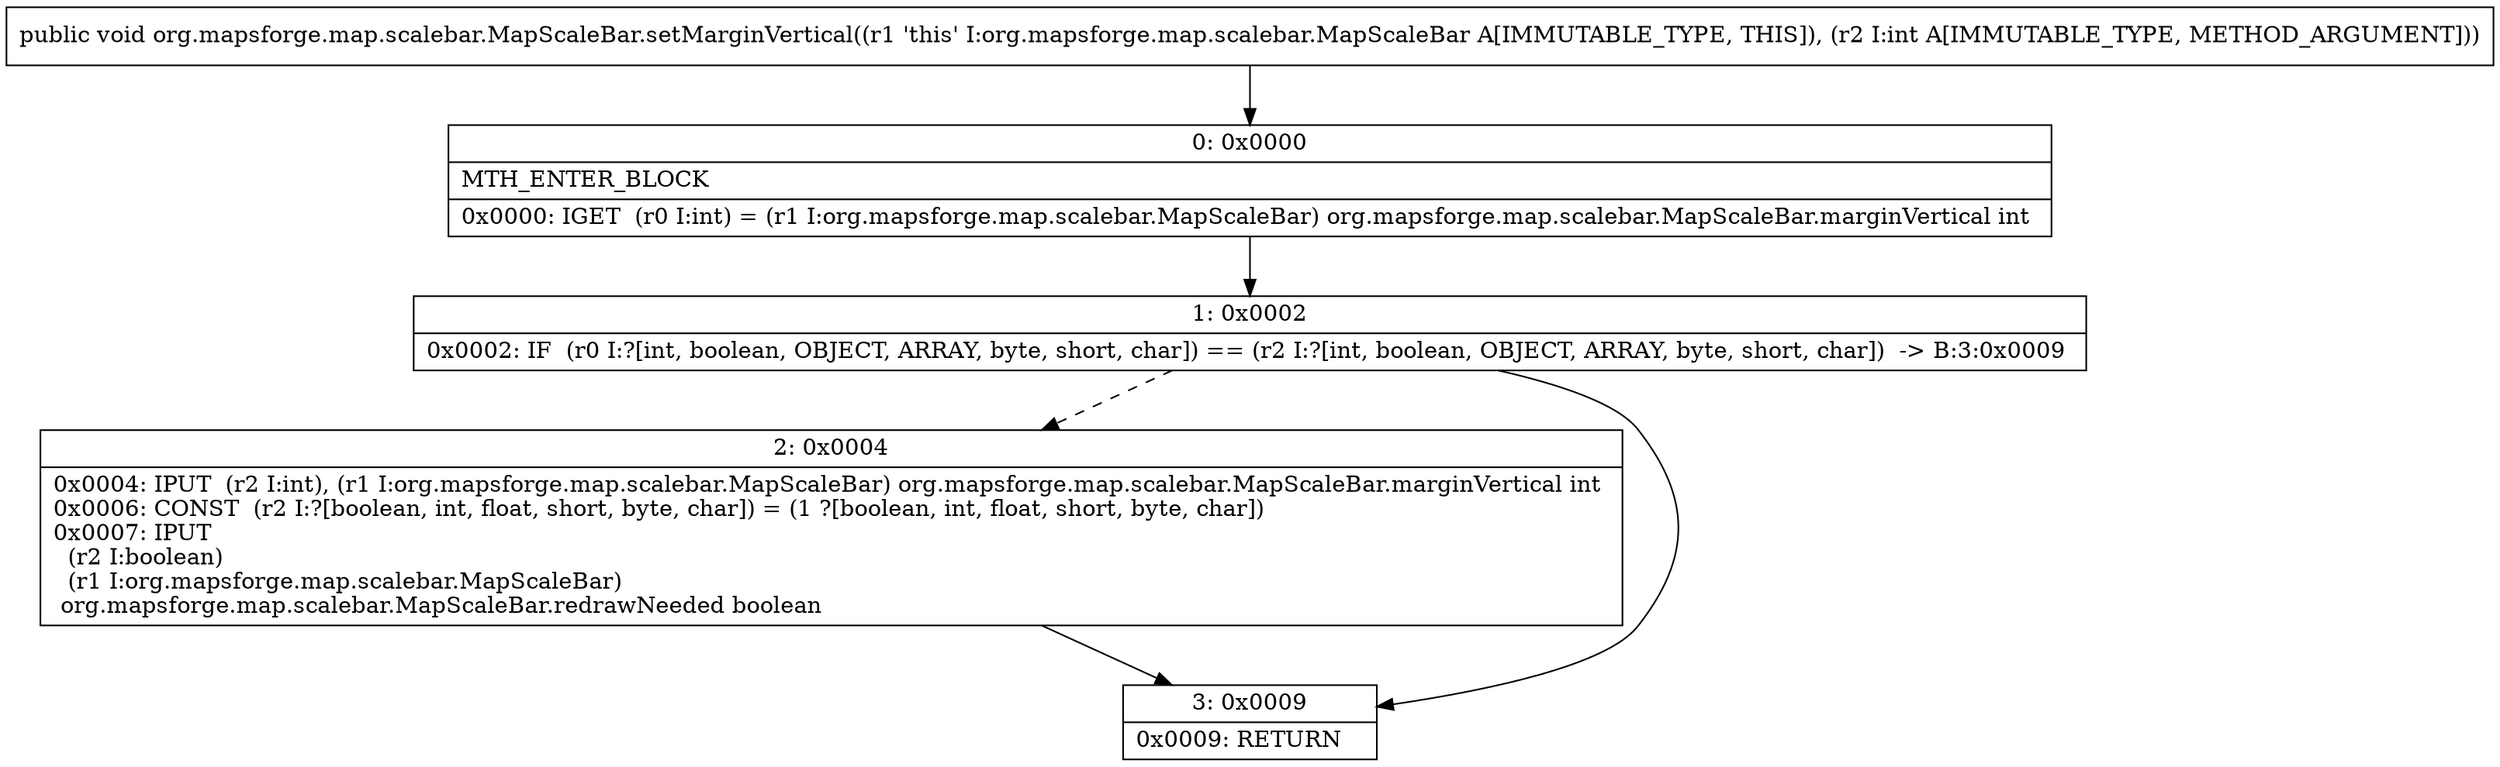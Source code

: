 digraph "CFG fororg.mapsforge.map.scalebar.MapScaleBar.setMarginVertical(I)V" {
Node_0 [shape=record,label="{0\:\ 0x0000|MTH_ENTER_BLOCK\l|0x0000: IGET  (r0 I:int) = (r1 I:org.mapsforge.map.scalebar.MapScaleBar) org.mapsforge.map.scalebar.MapScaleBar.marginVertical int \l}"];
Node_1 [shape=record,label="{1\:\ 0x0002|0x0002: IF  (r0 I:?[int, boolean, OBJECT, ARRAY, byte, short, char]) == (r2 I:?[int, boolean, OBJECT, ARRAY, byte, short, char])  \-\> B:3:0x0009 \l}"];
Node_2 [shape=record,label="{2\:\ 0x0004|0x0004: IPUT  (r2 I:int), (r1 I:org.mapsforge.map.scalebar.MapScaleBar) org.mapsforge.map.scalebar.MapScaleBar.marginVertical int \l0x0006: CONST  (r2 I:?[boolean, int, float, short, byte, char]) = (1 ?[boolean, int, float, short, byte, char]) \l0x0007: IPUT  \l  (r2 I:boolean)\l  (r1 I:org.mapsforge.map.scalebar.MapScaleBar)\l org.mapsforge.map.scalebar.MapScaleBar.redrawNeeded boolean \l}"];
Node_3 [shape=record,label="{3\:\ 0x0009|0x0009: RETURN   \l}"];
MethodNode[shape=record,label="{public void org.mapsforge.map.scalebar.MapScaleBar.setMarginVertical((r1 'this' I:org.mapsforge.map.scalebar.MapScaleBar A[IMMUTABLE_TYPE, THIS]), (r2 I:int A[IMMUTABLE_TYPE, METHOD_ARGUMENT])) }"];
MethodNode -> Node_0;
Node_0 -> Node_1;
Node_1 -> Node_2[style=dashed];
Node_1 -> Node_3;
Node_2 -> Node_3;
}

